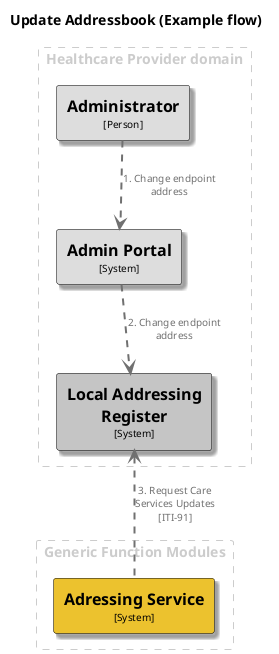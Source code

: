 @startuml
set separator none
title Update Addressbook (Example flow)

top to bottom direction

skinparam {
  arrowFontSize 10
  defaultTextAlignment center
  wrapWidth 200
  maxMessageSize 100
}

hide stereotype

skinparam rectangle<<AdminPortal>> {
  BackgroundColor #dddddd
  FontColor #000000
  BorderColor #000000
  shadowing true
}
skinparam rectangle<<Administrator>> {
  BackgroundColor #dddddd
  FontColor #000000
  BorderColor #000000
  shadowing true
}
skinparam rectangle<<AdressingService>> {
  BackgroundColor #ecc22e
  FontColor #000000
  BorderColor #000000
  shadowing true
}
skinparam rectangle<<LocalAddressingRegister>> {
  BackgroundColor #c5c5c5
  FontColor #000000
  BorderColor #000000
  shadowing true
}

rectangle "Generic Function Modules" <<group1>> as group1 {
  skinparam RectangleBorderColor<<group1>> #cccccc
  skinparam RectangleFontColor<<group1>> #cccccc
  skinparam RectangleBorderStyle<<group1>> dashed

  rectangle "==Adressing Service\n<size:10>[System]</size>" <<AdressingService>> as AdressingService
}

rectangle "Healthcare Provider domain" <<group2>> as group2 {
  skinparam RectangleBorderColor<<group2>> #cccccc
  skinparam RectangleFontColor<<group2>> #cccccc
  skinparam RectangleBorderStyle<<group2>> dashed

  rectangle "==Administrator\n<size:10>[Person]</size>" <<Administrator>> as Administrator
  rectangle "==Local Addressing Register\n<size:10>[System]</size>" <<LocalAddressingRegister>> as LocalAddressingRegister
  rectangle "==Admin Portal\n<size:10>[System]</size>" <<AdminPortal>> as AdminPortal
}

Administrator .[#707070,thickness=2].> AdminPortal : "<color:#707070>1. Change endpoint address"
AdminPortal .[#707070,thickness=2].> LocalAddressingRegister : "<color:#707070>2. Change endpoint address"
LocalAddressingRegister <.[#707070,thickness=2]. AdressingService : "<color:#707070>3. Request Care Services Updates [ITI-91]"
@enduml